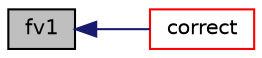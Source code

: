 digraph "fv1"
{
  bgcolor="transparent";
  edge [fontname="Helvetica",fontsize="10",labelfontname="Helvetica",labelfontsize="10"];
  node [fontname="Helvetica",fontsize="10",shape=record];
  rankdir="LR";
  Node40 [label="fv1",height=0.2,width=0.4,color="black", fillcolor="grey75", style="filled", fontcolor="black"];
  Node40 -> Node41 [dir="back",color="midnightblue",fontsize="10",style="solid",fontname="Helvetica"];
  Node41 [label="correct",height=0.2,width=0.4,color="red",URL="$classFoam_1_1RASModels_1_1SpalartAllmarasFv3.html#a3ae44b28050c3aa494c1d8e18cf618c1"];
}
